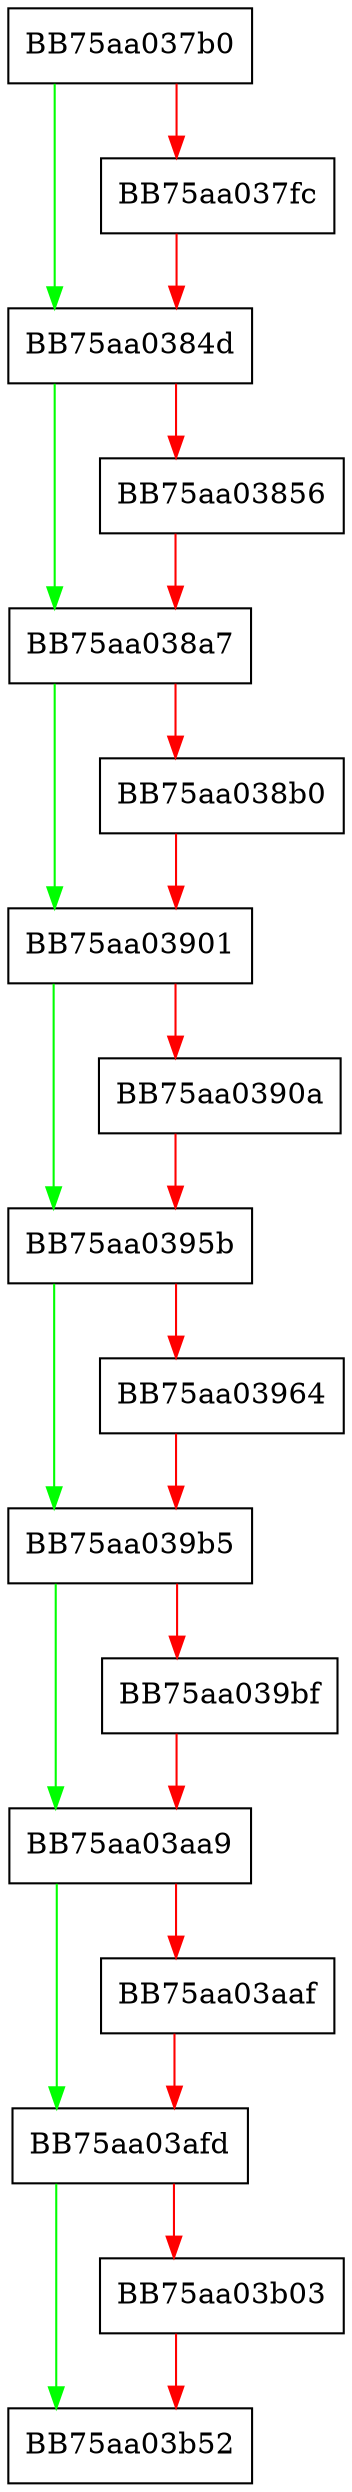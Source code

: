 digraph WriteXml {
  node [shape="box"];
  graph [splines=ortho];
  BB75aa037b0 -> BB75aa0384d [color="green"];
  BB75aa037b0 -> BB75aa037fc [color="red"];
  BB75aa037fc -> BB75aa0384d [color="red"];
  BB75aa0384d -> BB75aa038a7 [color="green"];
  BB75aa0384d -> BB75aa03856 [color="red"];
  BB75aa03856 -> BB75aa038a7 [color="red"];
  BB75aa038a7 -> BB75aa03901 [color="green"];
  BB75aa038a7 -> BB75aa038b0 [color="red"];
  BB75aa038b0 -> BB75aa03901 [color="red"];
  BB75aa03901 -> BB75aa0395b [color="green"];
  BB75aa03901 -> BB75aa0390a [color="red"];
  BB75aa0390a -> BB75aa0395b [color="red"];
  BB75aa0395b -> BB75aa039b5 [color="green"];
  BB75aa0395b -> BB75aa03964 [color="red"];
  BB75aa03964 -> BB75aa039b5 [color="red"];
  BB75aa039b5 -> BB75aa03aa9 [color="green"];
  BB75aa039b5 -> BB75aa039bf [color="red"];
  BB75aa039bf -> BB75aa03aa9 [color="red"];
  BB75aa03aa9 -> BB75aa03afd [color="green"];
  BB75aa03aa9 -> BB75aa03aaf [color="red"];
  BB75aa03aaf -> BB75aa03afd [color="red"];
  BB75aa03afd -> BB75aa03b52 [color="green"];
  BB75aa03afd -> BB75aa03b03 [color="red"];
  BB75aa03b03 -> BB75aa03b52 [color="red"];
}
